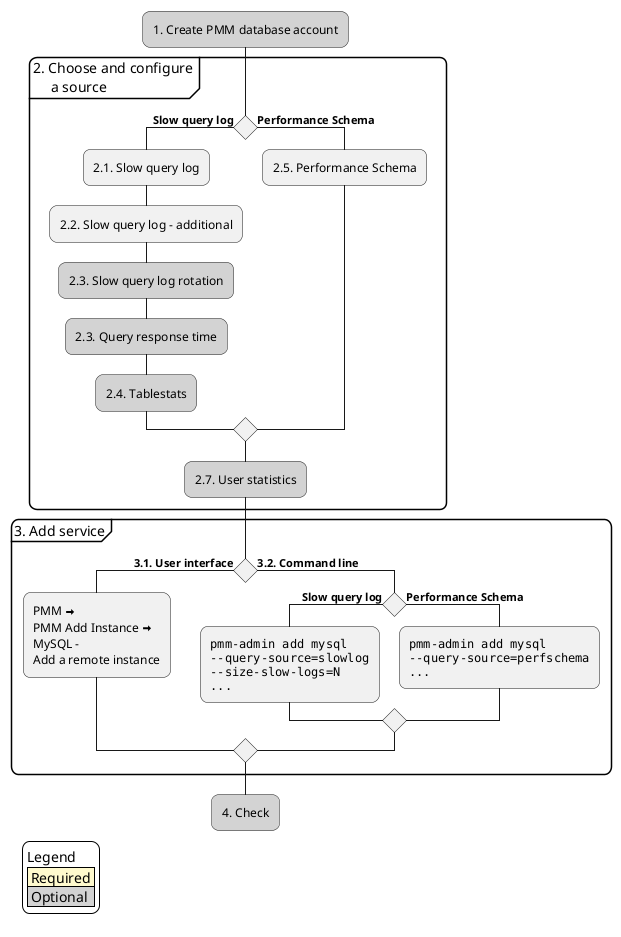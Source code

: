' Diagram showing sequence of tasks to set up PMM Client for MySQL
' Syntax: https://plantuml.com/activity-diagram-beta
' Icons: https://plantuml.com/openiconic
' Colour: https://plantuml.com/color
' Text: https://plantuml.com/creole
@startuml "setting-up_client_mysql"
skinparam ArrowHeadColor none
skinparam roundCorner 15
skinparam legendBackgroundColor #0000
'title "Setting up PMM Client to monitor a MySQL host\nOverview\n"
legend bottom left
Legend
<#lemonchiffon>| Required |
<#lightgrey>| Optional |
endlegend

#lightgrey:1. Create PMM database account;
partition "2. Choose and configure\n     a source" {
	if () then (**Slow query log**)
		:2.1. Slow query log;
		:2.2. Slow query log - additional;
		#lightgrey:2.3. Slow query log rotation;
		#lightgrey:2.3. Query response time;
		#lightgrey:2.4. Tablestats;
	else (**Performance Schema**)
		:2.5. Performance Schema;
	endif
	#lightgrey:2.7. User statistics;
}
partition "3. Add service" {
	if () then (**3.1. User interface**)
		:PMM <&arrow-thick-right>\nPMM Add Instance <&arrow-thick-right>\nMySQL -\nAdd a remote instance;
	else (**3.2. Command line**)
		if () then (**Slow query log**)
			:<code>
			pmm-admin add mysql
			--query-source=slowlog
			--size-slow-logs=N
			...
			</code>;
		else (**Performance Schema**)
			:<code>
			pmm-admin add mysql
			--query-source=perfschema
			...
			</code>;
		endif
	endif
}
#lightgrey:4. Check;
@enduml

